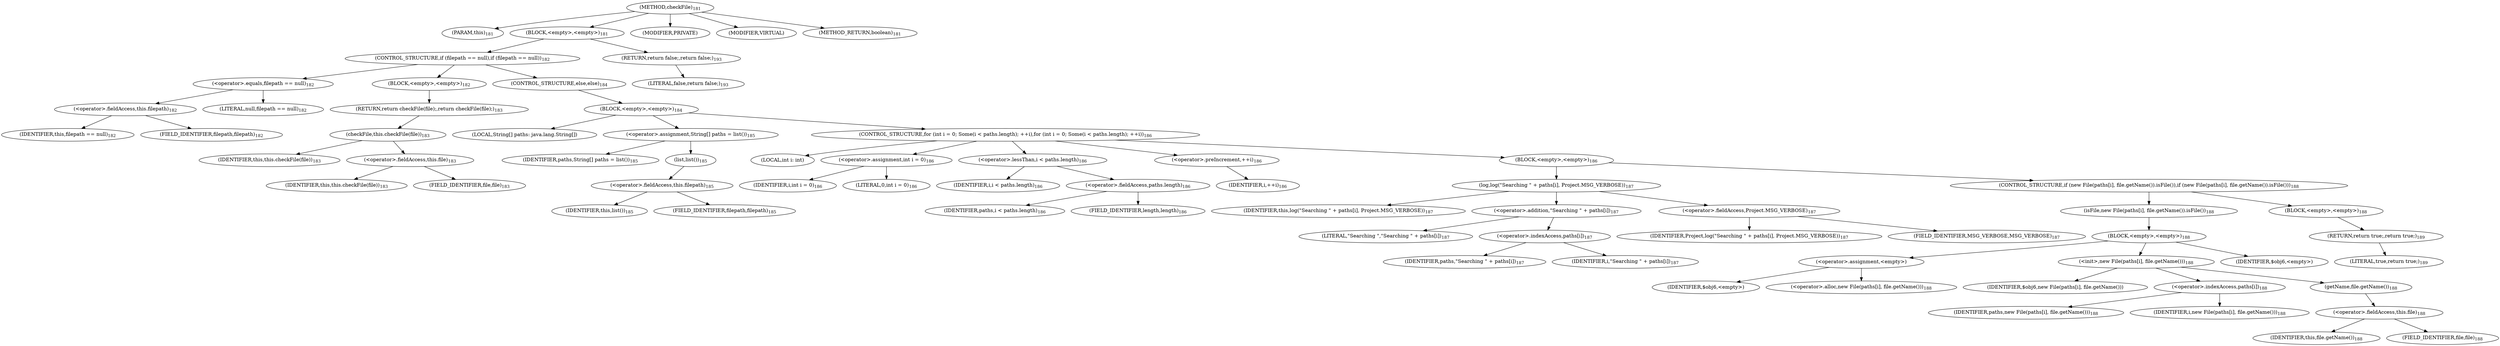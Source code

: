 digraph "checkFile" {  
"455" [label = <(METHOD,checkFile)<SUB>181</SUB>> ]
"41" [label = <(PARAM,this)<SUB>181</SUB>> ]
"456" [label = <(BLOCK,&lt;empty&gt;,&lt;empty&gt;)<SUB>181</SUB>> ]
"457" [label = <(CONTROL_STRUCTURE,if (filepath == null),if (filepath == null))<SUB>182</SUB>> ]
"458" [label = <(&lt;operator&gt;.equals,filepath == null)<SUB>182</SUB>> ]
"459" [label = <(&lt;operator&gt;.fieldAccess,this.filepath)<SUB>182</SUB>> ]
"460" [label = <(IDENTIFIER,this,filepath == null)<SUB>182</SUB>> ]
"461" [label = <(FIELD_IDENTIFIER,filepath,filepath)<SUB>182</SUB>> ]
"462" [label = <(LITERAL,null,filepath == null)<SUB>182</SUB>> ]
"463" [label = <(BLOCK,&lt;empty&gt;,&lt;empty&gt;)<SUB>182</SUB>> ]
"464" [label = <(RETURN,return checkFile(file);,return checkFile(file);)<SUB>183</SUB>> ]
"465" [label = <(checkFile,this.checkFile(file))<SUB>183</SUB>> ]
"40" [label = <(IDENTIFIER,this,this.checkFile(file))<SUB>183</SUB>> ]
"466" [label = <(&lt;operator&gt;.fieldAccess,this.file)<SUB>183</SUB>> ]
"467" [label = <(IDENTIFIER,this,this.checkFile(file))<SUB>183</SUB>> ]
"468" [label = <(FIELD_IDENTIFIER,file,file)<SUB>183</SUB>> ]
"469" [label = <(CONTROL_STRUCTURE,else,else)<SUB>184</SUB>> ]
"470" [label = <(BLOCK,&lt;empty&gt;,&lt;empty&gt;)<SUB>184</SUB>> ]
"471" [label = <(LOCAL,String[] paths: java.lang.String[])> ]
"472" [label = <(&lt;operator&gt;.assignment,String[] paths = list())<SUB>185</SUB>> ]
"473" [label = <(IDENTIFIER,paths,String[] paths = list())<SUB>185</SUB>> ]
"474" [label = <(list,list())<SUB>185</SUB>> ]
"475" [label = <(&lt;operator&gt;.fieldAccess,this.filepath)<SUB>185</SUB>> ]
"476" [label = <(IDENTIFIER,this,list())<SUB>185</SUB>> ]
"477" [label = <(FIELD_IDENTIFIER,filepath,filepath)<SUB>185</SUB>> ]
"478" [label = <(CONTROL_STRUCTURE,for (int i = 0; Some(i &lt; paths.length); ++i),for (int i = 0; Some(i &lt; paths.length); ++i))<SUB>186</SUB>> ]
"479" [label = <(LOCAL,int i: int)> ]
"480" [label = <(&lt;operator&gt;.assignment,int i = 0)<SUB>186</SUB>> ]
"481" [label = <(IDENTIFIER,i,int i = 0)<SUB>186</SUB>> ]
"482" [label = <(LITERAL,0,int i = 0)<SUB>186</SUB>> ]
"483" [label = <(&lt;operator&gt;.lessThan,i &lt; paths.length)<SUB>186</SUB>> ]
"484" [label = <(IDENTIFIER,i,i &lt; paths.length)<SUB>186</SUB>> ]
"485" [label = <(&lt;operator&gt;.fieldAccess,paths.length)<SUB>186</SUB>> ]
"486" [label = <(IDENTIFIER,paths,i &lt; paths.length)<SUB>186</SUB>> ]
"487" [label = <(FIELD_IDENTIFIER,length,length)<SUB>186</SUB>> ]
"488" [label = <(&lt;operator&gt;.preIncrement,++i)<SUB>186</SUB>> ]
"489" [label = <(IDENTIFIER,i,++i)<SUB>186</SUB>> ]
"490" [label = <(BLOCK,&lt;empty&gt;,&lt;empty&gt;)<SUB>186</SUB>> ]
"491" [label = <(log,log(&quot;Searching &quot; + paths[i], Project.MSG_VERBOSE))<SUB>187</SUB>> ]
"42" [label = <(IDENTIFIER,this,log(&quot;Searching &quot; + paths[i], Project.MSG_VERBOSE))<SUB>187</SUB>> ]
"492" [label = <(&lt;operator&gt;.addition,&quot;Searching &quot; + paths[i])<SUB>187</SUB>> ]
"493" [label = <(LITERAL,&quot;Searching &quot;,&quot;Searching &quot; + paths[i])<SUB>187</SUB>> ]
"494" [label = <(&lt;operator&gt;.indexAccess,paths[i])<SUB>187</SUB>> ]
"495" [label = <(IDENTIFIER,paths,&quot;Searching &quot; + paths[i])<SUB>187</SUB>> ]
"496" [label = <(IDENTIFIER,i,&quot;Searching &quot; + paths[i])<SUB>187</SUB>> ]
"497" [label = <(&lt;operator&gt;.fieldAccess,Project.MSG_VERBOSE)<SUB>187</SUB>> ]
"498" [label = <(IDENTIFIER,Project,log(&quot;Searching &quot; + paths[i], Project.MSG_VERBOSE))<SUB>187</SUB>> ]
"499" [label = <(FIELD_IDENTIFIER,MSG_VERBOSE,MSG_VERBOSE)<SUB>187</SUB>> ]
"500" [label = <(CONTROL_STRUCTURE,if (new File(paths[i], file.getName()).isFile()),if (new File(paths[i], file.getName()).isFile()))<SUB>188</SUB>> ]
"501" [label = <(isFile,new File(paths[i], file.getName()).isFile())<SUB>188</SUB>> ]
"502" [label = <(BLOCK,&lt;empty&gt;,&lt;empty&gt;)<SUB>188</SUB>> ]
"503" [label = <(&lt;operator&gt;.assignment,&lt;empty&gt;)> ]
"504" [label = <(IDENTIFIER,$obj6,&lt;empty&gt;)> ]
"505" [label = <(&lt;operator&gt;.alloc,new File(paths[i], file.getName()))<SUB>188</SUB>> ]
"506" [label = <(&lt;init&gt;,new File(paths[i], file.getName()))<SUB>188</SUB>> ]
"507" [label = <(IDENTIFIER,$obj6,new File(paths[i], file.getName()))> ]
"508" [label = <(&lt;operator&gt;.indexAccess,paths[i])<SUB>188</SUB>> ]
"509" [label = <(IDENTIFIER,paths,new File(paths[i], file.getName()))<SUB>188</SUB>> ]
"510" [label = <(IDENTIFIER,i,new File(paths[i], file.getName()))<SUB>188</SUB>> ]
"511" [label = <(getName,file.getName())<SUB>188</SUB>> ]
"512" [label = <(&lt;operator&gt;.fieldAccess,this.file)<SUB>188</SUB>> ]
"513" [label = <(IDENTIFIER,this,file.getName())<SUB>188</SUB>> ]
"514" [label = <(FIELD_IDENTIFIER,file,file)<SUB>188</SUB>> ]
"515" [label = <(IDENTIFIER,$obj6,&lt;empty&gt;)> ]
"516" [label = <(BLOCK,&lt;empty&gt;,&lt;empty&gt;)<SUB>188</SUB>> ]
"517" [label = <(RETURN,return true;,return true;)<SUB>189</SUB>> ]
"518" [label = <(LITERAL,true,return true;)<SUB>189</SUB>> ]
"519" [label = <(RETURN,return false;,return false;)<SUB>193</SUB>> ]
"520" [label = <(LITERAL,false,return false;)<SUB>193</SUB>> ]
"521" [label = <(MODIFIER,PRIVATE)> ]
"522" [label = <(MODIFIER,VIRTUAL)> ]
"523" [label = <(METHOD_RETURN,boolean)<SUB>181</SUB>> ]
  "455" -> "41" 
  "455" -> "456" 
  "455" -> "521" 
  "455" -> "522" 
  "455" -> "523" 
  "456" -> "457" 
  "456" -> "519" 
  "457" -> "458" 
  "457" -> "463" 
  "457" -> "469" 
  "458" -> "459" 
  "458" -> "462" 
  "459" -> "460" 
  "459" -> "461" 
  "463" -> "464" 
  "464" -> "465" 
  "465" -> "40" 
  "465" -> "466" 
  "466" -> "467" 
  "466" -> "468" 
  "469" -> "470" 
  "470" -> "471" 
  "470" -> "472" 
  "470" -> "478" 
  "472" -> "473" 
  "472" -> "474" 
  "474" -> "475" 
  "475" -> "476" 
  "475" -> "477" 
  "478" -> "479" 
  "478" -> "480" 
  "478" -> "483" 
  "478" -> "488" 
  "478" -> "490" 
  "480" -> "481" 
  "480" -> "482" 
  "483" -> "484" 
  "483" -> "485" 
  "485" -> "486" 
  "485" -> "487" 
  "488" -> "489" 
  "490" -> "491" 
  "490" -> "500" 
  "491" -> "42" 
  "491" -> "492" 
  "491" -> "497" 
  "492" -> "493" 
  "492" -> "494" 
  "494" -> "495" 
  "494" -> "496" 
  "497" -> "498" 
  "497" -> "499" 
  "500" -> "501" 
  "500" -> "516" 
  "501" -> "502" 
  "502" -> "503" 
  "502" -> "506" 
  "502" -> "515" 
  "503" -> "504" 
  "503" -> "505" 
  "506" -> "507" 
  "506" -> "508" 
  "506" -> "511" 
  "508" -> "509" 
  "508" -> "510" 
  "511" -> "512" 
  "512" -> "513" 
  "512" -> "514" 
  "516" -> "517" 
  "517" -> "518" 
  "519" -> "520" 
}
